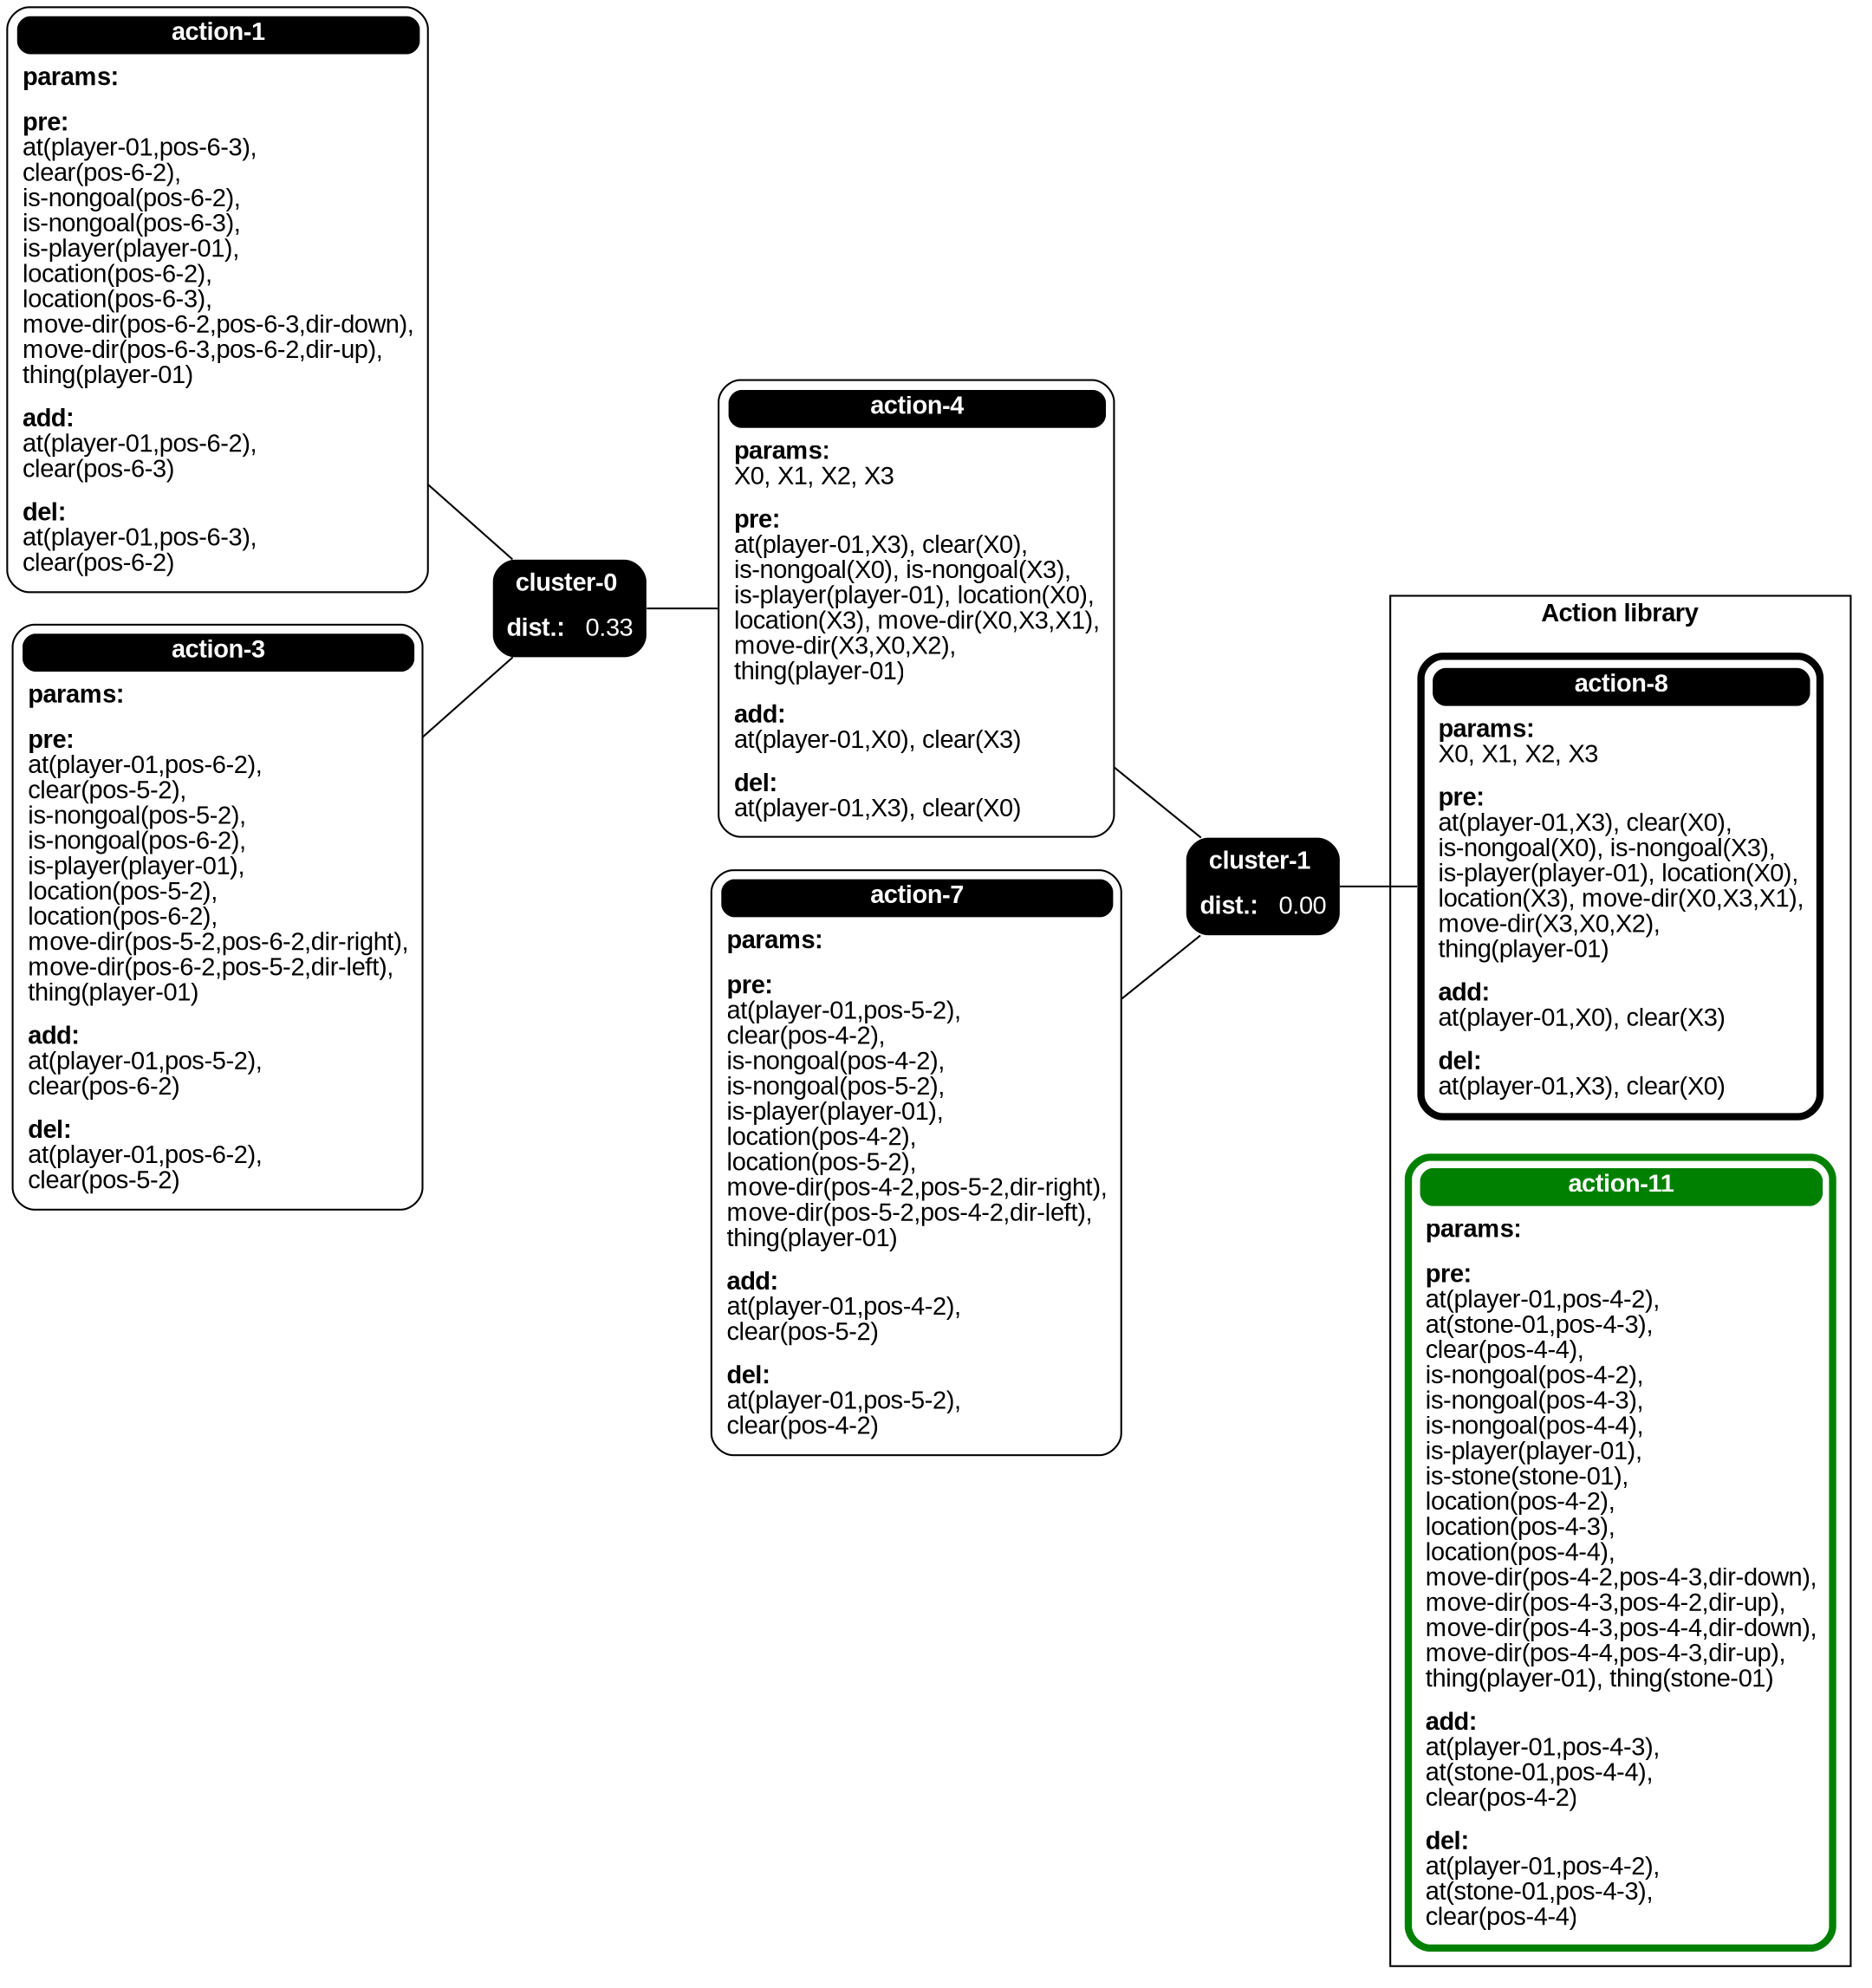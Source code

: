 graph g {
	fontname=Arial
	rankdir=LR
	node [fontcolor=black fontname=Arial margin=0 shape=none]
	subgraph cluster_actionlib {
		label=<<b>Action library</b>> rank=same
		"action-8" [label=<<table color="black" style="rounded" border="4" cellborder="0" cellspacing="4" cellpadding="3"><tr><td style="rounded" align="center" bgcolor="black"><font color="white"><b>action-8</b></font></td></tr><tr><td valign="top" align="left" balign="left"><b>params:</b><br/>X0, X1, X2, X3</td></tr><tr><td valign="top" align="left" balign="left"><b>pre:</b><br/>at(player-01,X3), clear(X0),<br/>is-nongoal(X0), is-nongoal(X3),<br/>is-player(player-01), location(X0),<br/>location(X3), move-dir(X0,X3,X1),<br/>move-dir(X3,X0,X2),<br/>thing(player-01)</td></tr><tr><td valign="top" align="left" balign="left"><b>add:</b><br/>at(player-01,X0), clear(X3)</td></tr><tr><td valign="top" align="left" balign="left"><b>del:</b><br/>at(player-01,X3), clear(X0)</td></tr></table>>]
		"action-11" [label=<<table color="#008000" style="rounded" border="4" cellborder="0" cellspacing="4" cellpadding="3"><tr><td style="rounded" align="center" bgcolor="#008000"><font color="white"><b>action-11</b></font></td></tr><tr><td valign="top" align="left" balign="left"><b>params:</b><br/></td></tr><tr><td valign="top" align="left" balign="left"><b>pre:</b><br/>at(player-01,pos-4-2),<br/>at(stone-01,pos-4-3),<br/>clear(pos-4-4),<br/>is-nongoal(pos-4-2),<br/>is-nongoal(pos-4-3),<br/>is-nongoal(pos-4-4),<br/>is-player(player-01),<br/>is-stone(stone-01),<br/>location(pos-4-2),<br/>location(pos-4-3),<br/>location(pos-4-4),<br/>move-dir(pos-4-2,pos-4-3,dir-down),<br/>move-dir(pos-4-3,pos-4-2,dir-up),<br/>move-dir(pos-4-3,pos-4-4,dir-down),<br/>move-dir(pos-4-4,pos-4-3,dir-up),<br/>thing(player-01), thing(stone-01)</td></tr><tr><td valign="top" align="left" balign="left"><b>add:</b><br/>at(player-01,pos-4-3),<br/>at(stone-01,pos-4-4),<br/>clear(pos-4-2)</td></tr><tr><td valign="top" align="left" balign="left"><b>del:</b><br/>at(player-01,pos-4-2),<br/>at(stone-01,pos-4-3),<br/>clear(pos-4-4)</td></tr></table>>]
	}
	"action-1" [label=<<table color="black" style="rounded" border="1" cellborder="0" cellspacing="4" cellpadding="3"><tr><td style="rounded" align="center" bgcolor="black"><font color="white"><b>action-1</b></font></td></tr><tr><td valign="top" align="left" balign="left"><b>params:</b><br/></td></tr><tr><td valign="top" align="left" balign="left"><b>pre:</b><br/>at(player-01,pos-6-3),<br/>clear(pos-6-2),<br/>is-nongoal(pos-6-2),<br/>is-nongoal(pos-6-3),<br/>is-player(player-01),<br/>location(pos-6-2),<br/>location(pos-6-3),<br/>move-dir(pos-6-2,pos-6-3,dir-down),<br/>move-dir(pos-6-3,pos-6-2,dir-up),<br/>thing(player-01)</td></tr><tr><td valign="top" align="left" balign="left"><b>add:</b><br/>at(player-01,pos-6-2),<br/>clear(pos-6-3)</td></tr><tr><td valign="top" align="left" balign="left"><b>del:</b><br/>at(player-01,pos-6-3),<br/>clear(pos-6-2)</td></tr></table>>]
	"action-3" [label=<<table color="black" style="rounded" border="1" cellborder="0" cellspacing="4" cellpadding="3"><tr><td style="rounded" align="center" bgcolor="black"><font color="white"><b>action-3</b></font></td></tr><tr><td valign="top" align="left" balign="left"><b>params:</b><br/></td></tr><tr><td valign="top" align="left" balign="left"><b>pre:</b><br/>at(player-01,pos-6-2),<br/>clear(pos-5-2),<br/>is-nongoal(pos-5-2),<br/>is-nongoal(pos-6-2),<br/>is-player(player-01),<br/>location(pos-5-2),<br/>location(pos-6-2),<br/>move-dir(pos-5-2,pos-6-2,dir-right),<br/>move-dir(pos-6-2,pos-5-2,dir-left),<br/>thing(player-01)</td></tr><tr><td valign="top" align="left" balign="left"><b>add:</b><br/>at(player-01,pos-5-2),<br/>clear(pos-6-2)</td></tr><tr><td valign="top" align="left" balign="left"><b>del:</b><br/>at(player-01,pos-6-2),<br/>clear(pos-5-2)</td></tr></table>>]
	"action-4" [label=<<table color="black" style="rounded" border="1" cellborder="0" cellspacing="4" cellpadding="3"><tr><td style="rounded" align="center" bgcolor="black"><font color="white"><b>action-4</b></font></td></tr><tr><td valign="top" align="left" balign="left"><b>params:</b><br/>X0, X1, X2, X3</td></tr><tr><td valign="top" align="left" balign="left"><b>pre:</b><br/>at(player-01,X3), clear(X0),<br/>is-nongoal(X0), is-nongoal(X3),<br/>is-player(player-01), location(X0),<br/>location(X3), move-dir(X0,X3,X1),<br/>move-dir(X3,X0,X2),<br/>thing(player-01)</td></tr><tr><td valign="top" align="left" balign="left"><b>add:</b><br/>at(player-01,X0), clear(X3)</td></tr><tr><td valign="top" align="left" balign="left"><b>del:</b><br/>at(player-01,X3), clear(X0)</td></tr></table>>]
	"action-7" [label=<<table color="black" style="rounded" border="1" cellborder="0" cellspacing="4" cellpadding="3"><tr><td style="rounded" align="center" bgcolor="black"><font color="white"><b>action-7</b></font></td></tr><tr><td valign="top" align="left" balign="left"><b>params:</b><br/></td></tr><tr><td valign="top" align="left" balign="left"><b>pre:</b><br/>at(player-01,pos-5-2),<br/>clear(pos-4-2),<br/>is-nongoal(pos-4-2),<br/>is-nongoal(pos-5-2),<br/>is-player(player-01),<br/>location(pos-4-2),<br/>location(pos-5-2),<br/>move-dir(pos-4-2,pos-5-2,dir-right),<br/>move-dir(pos-5-2,pos-4-2,dir-left),<br/>thing(player-01)</td></tr><tr><td valign="top" align="left" balign="left"><b>add:</b><br/>at(player-01,pos-4-2),<br/>clear(pos-5-2)</td></tr><tr><td valign="top" align="left" balign="left"><b>del:</b><br/>at(player-01,pos-5-2),<br/>clear(pos-4-2)</td></tr></table>>]
	node [fontcolor=white fontname=Arial margin=0 penwidth=0 shape=none]
	"cluster-0" [label=<<table bgcolor="black" style="rounded" border="0" cellborder="0" cellspacing="4" cellpadding="3"><tr><td style="rounded" align="center"><b>cluster-0 </b></td></tr><tr><td style="rounded" align="left"><b>dist.:  </b> 0.33</td></tr></table>>]
	"cluster-1" [label=<<table bgcolor="black" style="rounded" border="0" cellborder="0" cellspacing="4" cellpadding="3"><tr><td style="rounded" align="center"><b>cluster-1 </b></td></tr><tr><td style="rounded" align="left"><b>dist.:  </b> 0.00</td></tr></table>>]
	"cluster-0" -- "action-4"
	"cluster-1" -- "action-8"
	"action-1" -- "cluster-0"
	"action-3" -- "cluster-0"
	"action-4" -- "cluster-1"
	"action-7" -- "cluster-1"
}

